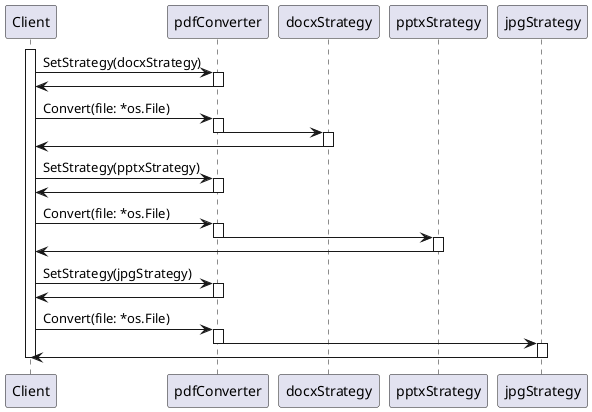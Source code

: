 @startuml
'https://plantuml.com/sequence-diagram

participant Client
participant pdfConverter
participant docxStrategy
participant pptxStrategy
participant jpgStrategy

activate Client

Client -> pdfConverter: SetStrategy(docxStrategy)
activate pdfConverter
Client <- pdfConverter
deactivate pdfConverter

Client -> pdfConverter: Convert(file: *os.File)
activate pdfConverter
pdfConverter -> docxStrategy
deactivate pdfConverter
activate docxStrategy
Client <- docxStrategy
deactivate docxStrategy


Client -> pdfConverter: SetStrategy(pptxStrategy)
activate pdfConverter
Client <- pdfConverter
deactivate pdfConverter

Client -> pdfConverter: Convert(file: *os.File)
activate pdfConverter
pdfConverter -> pptxStrategy
deactivate pdfConverter
activate pptxStrategy
Client <- pptxStrategy
deactivate pptxStrategy


Client -> pdfConverter: SetStrategy(jpgStrategy)
activate pdfConverter
Client <- pdfConverter
deactivate pdfConverter

Client -> pdfConverter: Convert(file: *os.File)
activate pdfConverter
pdfConverter -> jpgStrategy
deactivate pdfConverter
activate jpgStrategy
Client <- jpgStrategy
deactivate jpgStrategy


deactivate Client

@enduml
